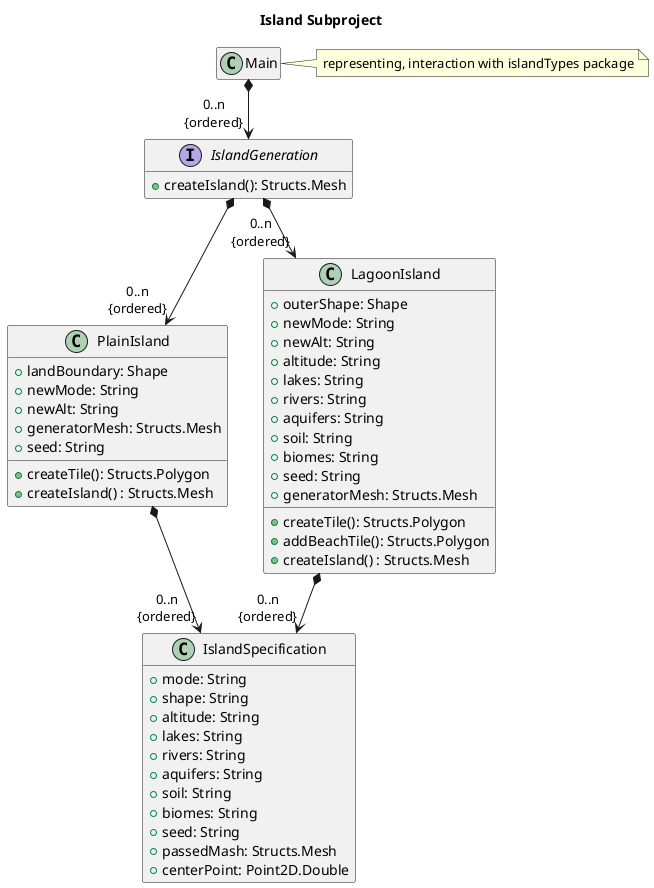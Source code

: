 @startuml
hide empty members
skinparam linetype polyline

title "Island Subproject"

class Main {}

note right of Main: representing, interaction with islandTypes package

interface IslandGeneration {
    + createIsland(): Structs.Mesh

}

class PlainIsland {
    + landBoundary: Shape
    + newMode: String
    + newAlt: String
    + generatorMesh: Structs.Mesh
    + seed: String
    + createTile(): Structs.Polygon
    + createIsland() : Structs.Mesh
}

class LagoonIsland {
    + outerShape: Shape
    + newMode: String
    + newAlt: String
    + altitude: String
    + lakes: String
    + rivers: String
    + aquifers: String
    + soil: String
    + biomes: String
    + seed: String
    + generatorMesh: Structs.Mesh
    + createTile(): Structs.Polygon
    + addBeachTile(): Structs.Polygon
    + createIsland() : Structs.Mesh
}

class IslandSpecification {
    + mode: String
    + shape: String
    + altitude: String
    + lakes: String
    + rivers: String
    + aquifers: String
    + soil: String
    + biomes: String
    + seed: String
    + passedMash: Structs.Mesh
    + centerPoint: Point2D.Double
}

PlainIsland *--> "0..n\n{ordered}"  IslandSpecification
LagoonIsland *--> "0..n\n{ordered}" IslandSpecification


Main *--> "0..n\n{ordered}" IslandGeneration
IslandGeneration *--> "0..n\n{ordered}" PlainIsland
IslandGeneration *--> "0..n\n{ordered}" LagoonIsland



@enduml